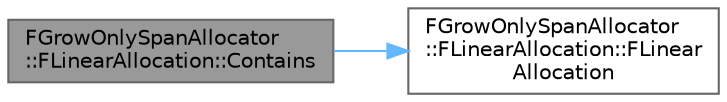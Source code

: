 digraph "FGrowOnlySpanAllocator::FLinearAllocation::Contains"
{
 // INTERACTIVE_SVG=YES
 // LATEX_PDF_SIZE
  bgcolor="transparent";
  edge [fontname=Helvetica,fontsize=10,labelfontname=Helvetica,labelfontsize=10];
  node [fontname=Helvetica,fontsize=10,shape=box,height=0.2,width=0.4];
  rankdir="LR";
  Node1 [id="Node000001",label="FGrowOnlySpanAllocator\l::FLinearAllocation::Contains",height=0.2,width=0.4,color="gray40", fillcolor="grey60", style="filled", fontcolor="black",tooltip=" "];
  Node1 -> Node2 [id="edge1_Node000001_Node000002",color="steelblue1",style="solid",tooltip=" "];
  Node2 [id="Node000002",label="FGrowOnlySpanAllocator\l::FLinearAllocation::FLinear\lAllocation",height=0.2,width=0.4,color="grey40", fillcolor="white", style="filled",URL="$d9/d43/classFGrowOnlySpanAllocator_1_1FLinearAllocation.html#a753f5cb7eb432e17e6000128c2728289",tooltip=" "];
}
